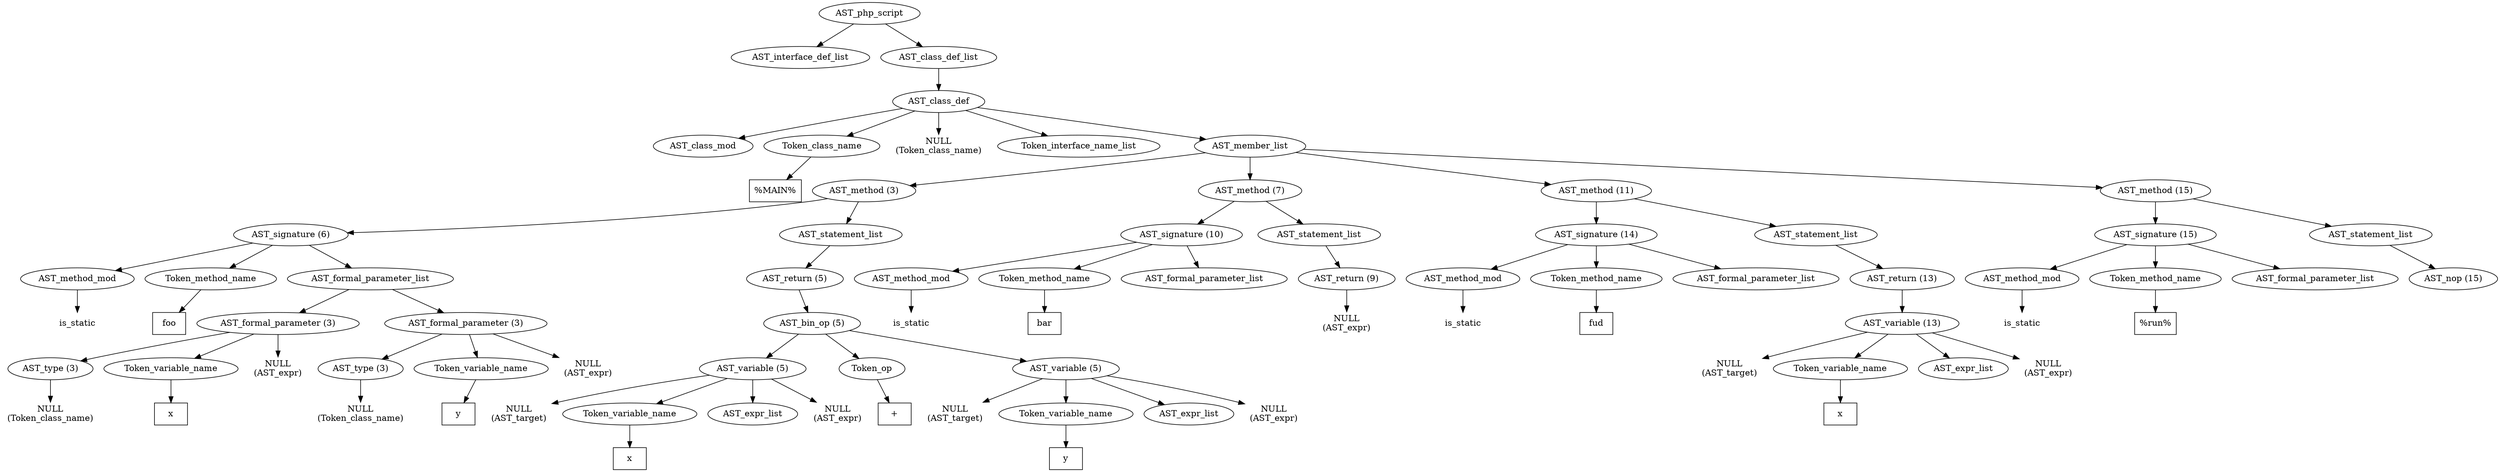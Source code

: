 /*
 * AST in dot format generated by phc -- the PHP compiler
 */

digraph AST {
node_0 [label="AST_php_script"];
node_1 [label="AST_interface_def_list"];
node_2 [label="AST_class_def_list"];
node_3 [label="AST_class_def"];
node_4 [label="AST_class_mod"];
node_5 [label="Token_class_name"];
node_6 [label="%MAIN%", shape=box]
node_5 -> node_6;
node_7 [label="NULL\n(Token_class_name)", shape=plaintext]
node_8 [label="Token_interface_name_list"];
node_9 [label="AST_member_list"];
node_10 [label="AST_method (3)"];
node_11 [label="AST_signature (6)"];
node_12 [label="AST_method_mod"];
node_13 [label="is_static", shape=plaintext]
node_12 -> node_13;
node_14 [label="Token_method_name"];
node_15 [label="foo", shape=box]
node_14 -> node_15;
node_16 [label="AST_formal_parameter_list"];
node_17 [label="AST_formal_parameter (3)"];
node_18 [label="AST_type (3)"];
node_19 [label="NULL\n(Token_class_name)", shape=plaintext]
node_18 -> node_19;
node_20 [label="Token_variable_name"];
node_21 [label="x", shape=box]
node_20 -> node_21;
node_22 [label="NULL\n(AST_expr)", shape=plaintext]
node_17 -> node_22;
node_17 -> node_20;
node_17 -> node_18;
node_23 [label="AST_formal_parameter (3)"];
node_24 [label="AST_type (3)"];
node_25 [label="NULL\n(Token_class_name)", shape=plaintext]
node_24 -> node_25;
node_26 [label="Token_variable_name"];
node_27 [label="y", shape=box]
node_26 -> node_27;
node_28 [label="NULL\n(AST_expr)", shape=plaintext]
node_23 -> node_28;
node_23 -> node_26;
node_23 -> node_24;
node_16 -> node_23;
node_16 -> node_17;
node_11 -> node_16;
node_11 -> node_14;
node_11 -> node_12;
node_29 [label="AST_statement_list"];
node_30 [label="AST_return (5)"];
node_31 [label="AST_bin_op (5)"];
node_32 [label="AST_variable (5)"];
node_33 [label="NULL\n(AST_target)", shape=plaintext]
node_34 [label="Token_variable_name"];
node_35 [label="x", shape=box]
node_34 -> node_35;
node_36 [label="AST_expr_list"];
node_37 [label="NULL\n(AST_expr)", shape=plaintext]
node_32 -> node_37;
node_32 -> node_36;
node_32 -> node_34;
node_32 -> node_33;
node_38 [label="Token_op"];
node_39 [label="+", shape=box]
node_38 -> node_39;
node_40 [label="AST_variable (5)"];
node_41 [label="NULL\n(AST_target)", shape=plaintext]
node_42 [label="Token_variable_name"];
node_43 [label="y", shape=box]
node_42 -> node_43;
node_44 [label="AST_expr_list"];
node_45 [label="NULL\n(AST_expr)", shape=plaintext]
node_40 -> node_45;
node_40 -> node_44;
node_40 -> node_42;
node_40 -> node_41;
node_31 -> node_40;
node_31 -> node_38;
node_31 -> node_32;
node_30 -> node_31;
node_29 -> node_30;
node_10 -> node_29;
node_10 -> node_11;
node_46 [label="AST_method (7)"];
node_47 [label="AST_signature (10)"];
node_48 [label="AST_method_mod"];
node_49 [label="is_static", shape=plaintext]
node_48 -> node_49;
node_50 [label="Token_method_name"];
node_51 [label="bar", shape=box]
node_50 -> node_51;
node_52 [label="AST_formal_parameter_list"];
node_47 -> node_52;
node_47 -> node_50;
node_47 -> node_48;
node_53 [label="AST_statement_list"];
node_54 [label="AST_return (9)"];
node_55 [label="NULL\n(AST_expr)", shape=plaintext]
node_54 -> node_55;
node_53 -> node_54;
node_46 -> node_53;
node_46 -> node_47;
node_56 [label="AST_method (11)"];
node_57 [label="AST_signature (14)"];
node_58 [label="AST_method_mod"];
node_59 [label="is_static", shape=plaintext]
node_58 -> node_59;
node_60 [label="Token_method_name"];
node_61 [label="fud", shape=box]
node_60 -> node_61;
node_62 [label="AST_formal_parameter_list"];
node_57 -> node_62;
node_57 -> node_60;
node_57 -> node_58;
node_63 [label="AST_statement_list"];
node_64 [label="AST_return (13)"];
node_65 [label="AST_variable (13)"];
node_66 [label="NULL\n(AST_target)", shape=plaintext]
node_67 [label="Token_variable_name"];
node_68 [label="x", shape=box]
node_67 -> node_68;
node_69 [label="AST_expr_list"];
node_70 [label="NULL\n(AST_expr)", shape=plaintext]
node_65 -> node_70;
node_65 -> node_69;
node_65 -> node_67;
node_65 -> node_66;
node_64 -> node_65;
node_63 -> node_64;
node_56 -> node_63;
node_56 -> node_57;
node_71 [label="AST_method (15)"];
node_72 [label="AST_signature (15)"];
node_73 [label="AST_method_mod"];
node_74 [label="is_static", shape=plaintext]
node_73 -> node_74;
node_75 [label="Token_method_name"];
node_76 [label="%run%", shape=box]
node_75 -> node_76;
node_77 [label="AST_formal_parameter_list"];
node_72 -> node_77;
node_72 -> node_75;
node_72 -> node_73;
node_78 [label="AST_statement_list"];
node_79 [label="AST_nop (15)"];
node_78 -> node_79;
node_71 -> node_78;
node_71 -> node_72;
node_9 -> node_71;
node_9 -> node_56;
node_9 -> node_46;
node_9 -> node_10;
node_3 -> node_9;
node_3 -> node_8;
node_3 -> node_7;
node_3 -> node_5;
node_3 -> node_4;
node_2 -> node_3;
node_0 -> node_2;
node_0 -> node_1;
}

